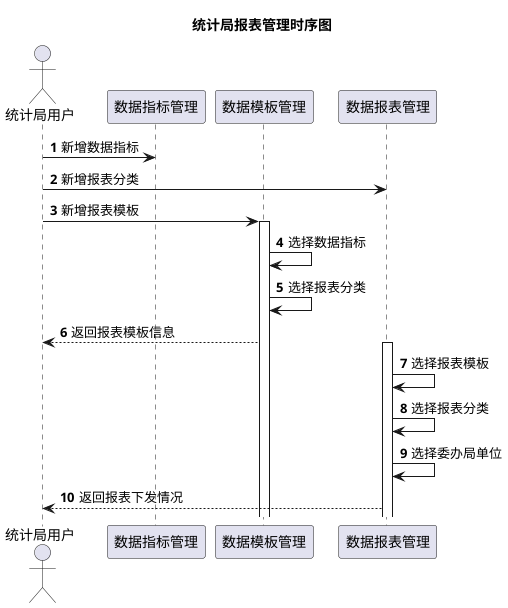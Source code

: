 @startuml
title 统计局报表管理时序图

actor 统计局用户 as user
participant "数据指标管理" as dataTarget
participant "数据模板管理" as dataTemplate
participant "数据报表管理" as dataReport

autonumber
user->dataTarget:新增数据指标
user->dataReport:新增报表分类
user->dataTemplate:新增报表模板
activate dataTemplate
dataTemplate->dataTemplate:选择数据指标
dataTemplate->dataTemplate:选择报表分类
dataTemplate-->user:返回报表模板信息
activate dataReport
dataReport->dataReport:选择报表模板
dataReport->dataReport:选择报表分类
dataReport->dataReport:选择委办局单位
dataReport-->user:返回报表下发情况
@enduml